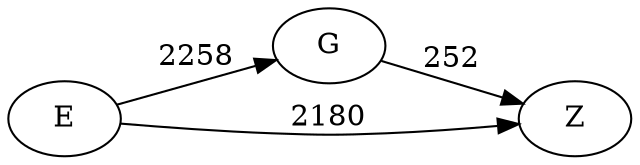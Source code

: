 digraph G {
	rankdir=LR size="8,5"
	E
	G
	E -> G [label=2258]
	E
	Z
	E -> Z [label=2180]
	G
	Z
	G -> Z [label=252]
}
